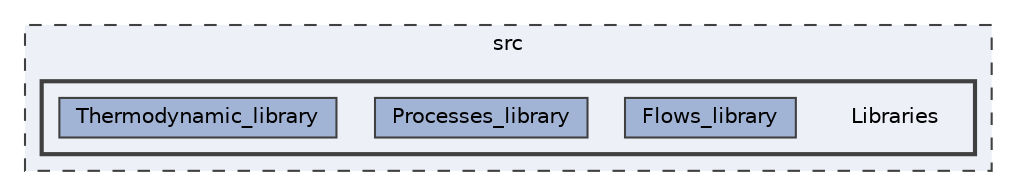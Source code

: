 digraph "src/Libraries"
{
 // LATEX_PDF_SIZE
  bgcolor="transparent";
  edge [fontname=Helvetica,fontsize=10,labelfontname=Helvetica,labelfontsize=10];
  node [fontname=Helvetica,fontsize=10,shape=box,height=0.2,width=0.4];
  compound=true
  subgraph clusterdir_68267d1309a1af8e8297ef4c3efbcdba {
    graph [ bgcolor="#edf0f7", pencolor="grey25", label="src", fontname=Helvetica,fontsize=10 style="filled,dashed", URL="dir_68267d1309a1af8e8297ef4c3efbcdba.html",tooltip=""]
  subgraph clusterdir_a5e53cdfc4dc3e34218e25b9dcddbbe5 {
    graph [ bgcolor="#edf0f7", pencolor="grey25", label="", fontname=Helvetica,fontsize=10 style="filled,bold", URL="dir_a5e53cdfc4dc3e34218e25b9dcddbbe5.html",tooltip=""]
    dir_a5e53cdfc4dc3e34218e25b9dcddbbe5 [shape=plaintext, label="Libraries"];
  dir_43abd85af92d88708834e36edc58f9b3 [label="Flows_library", fillcolor="#a2b4d6", color="grey25", style="filled", URL="dir_43abd85af92d88708834e36edc58f9b3.html",tooltip=""];
  dir_52b50584d9ae756f940ebee2f160555a [label="Processes_library", fillcolor="#a2b4d6", color="grey25", style="filled", URL="dir_52b50584d9ae756f940ebee2f160555a.html",tooltip=""];
  dir_0c63cf7e1ea13ac461010060b9df74d7 [label="Thermodynamic_library", fillcolor="#a2b4d6", color="grey25", style="filled", URL="dir_0c63cf7e1ea13ac461010060b9df74d7.html",tooltip=""];
  }
  }
}

